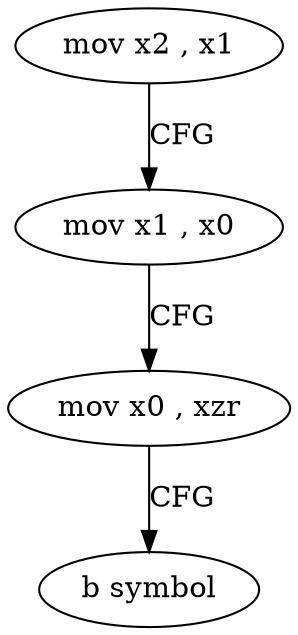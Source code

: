 digraph "func" {
"247552" [label = "mov x2 , x1" ]
"247556" [label = "mov x1 , x0" ]
"247560" [label = "mov x0 , xzr" ]
"247564" [label = "b symbol" ]
"247552" -> "247556" [ label = "CFG" ]
"247556" -> "247560" [ label = "CFG" ]
"247560" -> "247564" [ label = "CFG" ]
}
